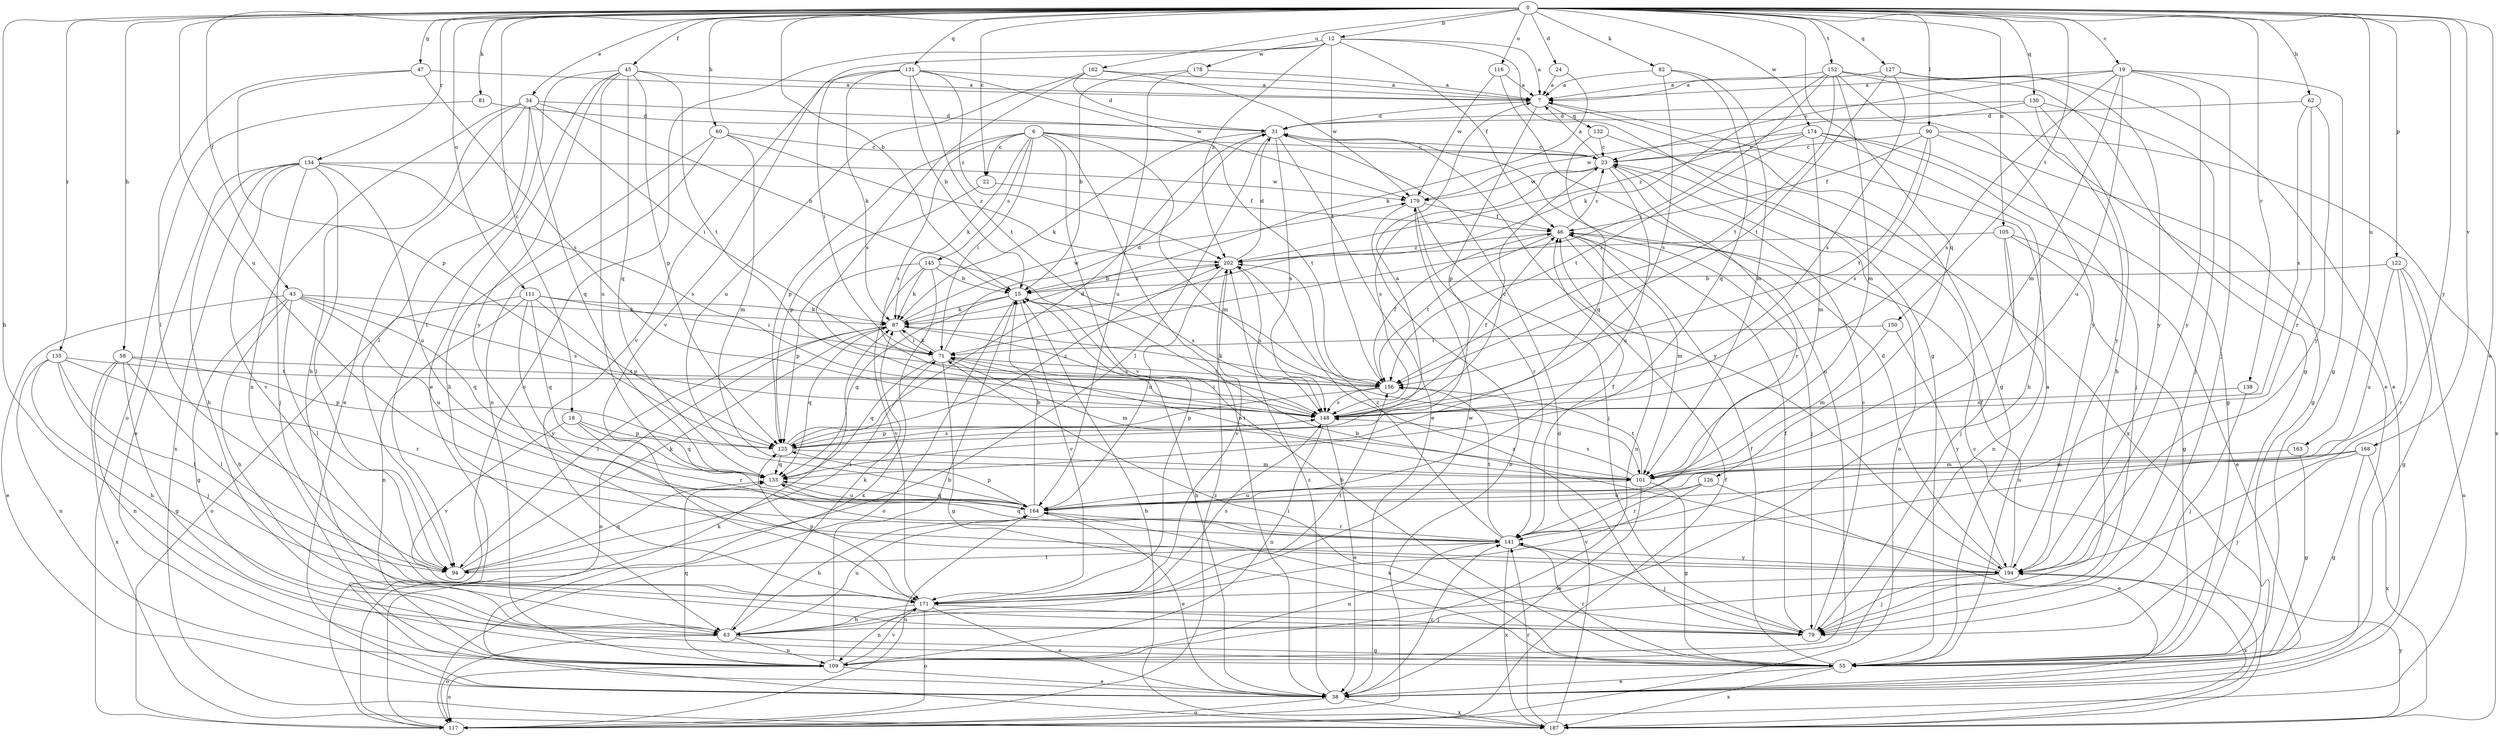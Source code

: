 strict digraph  {
0;
6;
7;
12;
15;
18;
19;
22;
23;
24;
31;
34;
38;
43;
45;
46;
47;
55;
58;
60;
62;
63;
71;
79;
81;
82;
87;
90;
94;
101;
105;
109;
111;
116;
117;
122;
125;
126;
127;
130;
131;
132;
133;
134;
135;
138;
141;
145;
148;
150;
152;
156;
162;
163;
164;
168;
171;
174;
178;
179;
187;
194;
202;
0 -> 12  [label=b];
0 -> 15  [label=b];
0 -> 18  [label=c];
0 -> 19  [label=c];
0 -> 22  [label=c];
0 -> 24  [label=d];
0 -> 34  [label=e];
0 -> 38  [label=e];
0 -> 43  [label=f];
0 -> 45  [label=f];
0 -> 47  [label=g];
0 -> 58  [label=h];
0 -> 60  [label=h];
0 -> 62  [label=h];
0 -> 63  [label=h];
0 -> 81  [label=k];
0 -> 82  [label=k];
0 -> 90  [label=l];
0 -> 105  [label=n];
0 -> 111  [label=o];
0 -> 116  [label=o];
0 -> 122  [label=p];
0 -> 126  [label=q];
0 -> 127  [label=q];
0 -> 130  [label=q];
0 -> 131  [label=q];
0 -> 134  [label=r];
0 -> 135  [label=r];
0 -> 138  [label=r];
0 -> 150  [label=t];
0 -> 152  [label=t];
0 -> 162  [label=u];
0 -> 163  [label=u];
0 -> 164  [label=u];
0 -> 168  [label=v];
0 -> 174  [label=w];
0 -> 194  [label=y];
6 -> 22  [label=c];
6 -> 23  [label=c];
6 -> 38  [label=e];
6 -> 71  [label=i];
6 -> 87  [label=k];
6 -> 101  [label=m];
6 -> 125  [label=p];
6 -> 145  [label=s];
6 -> 148  [label=s];
6 -> 156  [label=t];
6 -> 171  [label=v];
7 -> 31  [label=d];
7 -> 55  [label=g];
7 -> 125  [label=p];
7 -> 132  [label=q];
12 -> 7  [label=a];
12 -> 46  [label=f];
12 -> 55  [label=g];
12 -> 117  [label=o];
12 -> 156  [label=t];
12 -> 171  [label=v];
12 -> 178  [label=w];
12 -> 202  [label=z];
15 -> 87  [label=k];
15 -> 117  [label=o];
15 -> 133  [label=q];
15 -> 171  [label=v];
15 -> 202  [label=z];
18 -> 125  [label=p];
18 -> 133  [label=q];
18 -> 141  [label=r];
18 -> 171  [label=v];
19 -> 7  [label=a];
19 -> 23  [label=c];
19 -> 55  [label=g];
19 -> 79  [label=j];
19 -> 101  [label=m];
19 -> 148  [label=s];
19 -> 164  [label=u];
19 -> 194  [label=y];
22 -> 46  [label=f];
22 -> 125  [label=p];
23 -> 7  [label=a];
23 -> 117  [label=o];
23 -> 141  [label=r];
23 -> 148  [label=s];
23 -> 164  [label=u];
23 -> 179  [label=w];
24 -> 7  [label=a];
24 -> 87  [label=k];
31 -> 23  [label=c];
31 -> 38  [label=e];
31 -> 87  [label=k];
31 -> 94  [label=l];
31 -> 148  [label=s];
31 -> 194  [label=y];
34 -> 15  [label=b];
34 -> 31  [label=d];
34 -> 38  [label=e];
34 -> 63  [label=h];
34 -> 71  [label=i];
34 -> 94  [label=l];
34 -> 109  [label=n];
34 -> 133  [label=q];
38 -> 15  [label=b];
38 -> 117  [label=o];
38 -> 141  [label=r];
38 -> 187  [label=x];
38 -> 202  [label=z];
43 -> 38  [label=e];
43 -> 55  [label=g];
43 -> 63  [label=h];
43 -> 87  [label=k];
43 -> 94  [label=l];
43 -> 133  [label=q];
43 -> 148  [label=s];
43 -> 164  [label=u];
45 -> 7  [label=a];
45 -> 38  [label=e];
45 -> 94  [label=l];
45 -> 125  [label=p];
45 -> 133  [label=q];
45 -> 156  [label=t];
45 -> 164  [label=u];
45 -> 194  [label=y];
46 -> 23  [label=c];
46 -> 79  [label=j];
46 -> 101  [label=m];
46 -> 109  [label=n];
46 -> 156  [label=t];
46 -> 202  [label=z];
47 -> 7  [label=a];
47 -> 94  [label=l];
47 -> 125  [label=p];
47 -> 148  [label=s];
55 -> 7  [label=a];
55 -> 15  [label=b];
55 -> 38  [label=e];
55 -> 46  [label=f];
55 -> 71  [label=i];
55 -> 141  [label=r];
55 -> 187  [label=x];
58 -> 55  [label=g];
58 -> 94  [label=l];
58 -> 109  [label=n];
58 -> 125  [label=p];
58 -> 156  [label=t];
58 -> 187  [label=x];
60 -> 23  [label=c];
60 -> 63  [label=h];
60 -> 101  [label=m];
60 -> 109  [label=n];
60 -> 202  [label=z];
62 -> 31  [label=d];
62 -> 141  [label=r];
62 -> 148  [label=s];
62 -> 194  [label=y];
63 -> 55  [label=g];
63 -> 87  [label=k];
63 -> 109  [label=n];
63 -> 117  [label=o];
63 -> 164  [label=u];
63 -> 179  [label=w];
71 -> 31  [label=d];
71 -> 55  [label=g];
71 -> 87  [label=k];
71 -> 101  [label=m];
71 -> 133  [label=q];
71 -> 156  [label=t];
79 -> 23  [label=c];
79 -> 46  [label=f];
79 -> 164  [label=u];
79 -> 202  [label=z];
81 -> 31  [label=d];
81 -> 117  [label=o];
82 -> 7  [label=a];
82 -> 101  [label=m];
82 -> 133  [label=q];
82 -> 148  [label=s];
87 -> 71  [label=i];
87 -> 94  [label=l];
87 -> 117  [label=o];
87 -> 133  [label=q];
87 -> 148  [label=s];
87 -> 179  [label=w];
90 -> 23  [label=c];
90 -> 46  [label=f];
90 -> 55  [label=g];
90 -> 148  [label=s];
90 -> 156  [label=t];
90 -> 187  [label=x];
94 -> 71  [label=i];
94 -> 87  [label=k];
94 -> 133  [label=q];
101 -> 38  [label=e];
101 -> 55  [label=g];
101 -> 71  [label=i];
101 -> 148  [label=s];
101 -> 156  [label=t];
101 -> 164  [label=u];
105 -> 38  [label=e];
105 -> 55  [label=g];
105 -> 79  [label=j];
105 -> 109  [label=n];
105 -> 202  [label=z];
109 -> 15  [label=b];
109 -> 38  [label=e];
109 -> 117  [label=o];
109 -> 133  [label=q];
109 -> 171  [label=v];
111 -> 71  [label=i];
111 -> 87  [label=k];
111 -> 109  [label=n];
111 -> 117  [label=o];
111 -> 125  [label=p];
111 -> 133  [label=q];
111 -> 194  [label=y];
116 -> 7  [label=a];
116 -> 109  [label=n];
116 -> 179  [label=w];
117 -> 46  [label=f];
117 -> 87  [label=k];
117 -> 164  [label=u];
117 -> 202  [label=z];
122 -> 15  [label=b];
122 -> 55  [label=g];
122 -> 117  [label=o];
122 -> 141  [label=r];
122 -> 164  [label=u];
125 -> 7  [label=a];
125 -> 31  [label=d];
125 -> 101  [label=m];
125 -> 133  [label=q];
125 -> 148  [label=s];
125 -> 202  [label=z];
126 -> 38  [label=e];
126 -> 141  [label=r];
126 -> 164  [label=u];
126 -> 171  [label=v];
127 -> 7  [label=a];
127 -> 38  [label=e];
127 -> 148  [label=s];
127 -> 156  [label=t];
127 -> 194  [label=y];
130 -> 31  [label=d];
130 -> 63  [label=h];
130 -> 79  [label=j];
130 -> 194  [label=y];
130 -> 202  [label=z];
131 -> 7  [label=a];
131 -> 15  [label=b];
131 -> 71  [label=i];
131 -> 87  [label=k];
131 -> 156  [label=t];
131 -> 171  [label=v];
131 -> 179  [label=w];
131 -> 202  [label=z];
132 -> 23  [label=c];
132 -> 133  [label=q];
132 -> 187  [label=x];
133 -> 164  [label=u];
134 -> 38  [label=e];
134 -> 63  [label=h];
134 -> 79  [label=j];
134 -> 94  [label=l];
134 -> 148  [label=s];
134 -> 164  [label=u];
134 -> 171  [label=v];
134 -> 179  [label=w];
134 -> 187  [label=x];
135 -> 63  [label=h];
135 -> 79  [label=j];
135 -> 94  [label=l];
135 -> 109  [label=n];
135 -> 141  [label=r];
135 -> 156  [label=t];
138 -> 79  [label=j];
138 -> 148  [label=s];
141 -> 46  [label=f];
141 -> 79  [label=j];
141 -> 94  [label=l];
141 -> 109  [label=n];
141 -> 133  [label=q];
141 -> 156  [label=t];
141 -> 187  [label=x];
141 -> 194  [label=y];
141 -> 202  [label=z];
145 -> 15  [label=b];
145 -> 87  [label=k];
145 -> 125  [label=p];
145 -> 148  [label=s];
145 -> 171  [label=v];
145 -> 187  [label=x];
148 -> 23  [label=c];
148 -> 38  [label=e];
148 -> 46  [label=f];
148 -> 71  [label=i];
148 -> 109  [label=n];
148 -> 125  [label=p];
150 -> 71  [label=i];
150 -> 101  [label=m];
150 -> 194  [label=y];
152 -> 7  [label=a];
152 -> 38  [label=e];
152 -> 55  [label=g];
152 -> 71  [label=i];
152 -> 87  [label=k];
152 -> 101  [label=m];
152 -> 156  [label=t];
152 -> 194  [label=y];
156 -> 46  [label=f];
156 -> 87  [label=k];
156 -> 125  [label=p];
156 -> 148  [label=s];
162 -> 7  [label=a];
162 -> 31  [label=d];
162 -> 148  [label=s];
162 -> 164  [label=u];
162 -> 179  [label=w];
163 -> 55  [label=g];
163 -> 101  [label=m];
164 -> 15  [label=b];
164 -> 38  [label=e];
164 -> 63  [label=h];
164 -> 125  [label=p];
164 -> 133  [label=q];
164 -> 141  [label=r];
168 -> 55  [label=g];
168 -> 79  [label=j];
168 -> 101  [label=m];
168 -> 164  [label=u];
168 -> 187  [label=x];
171 -> 38  [label=e];
171 -> 63  [label=h];
171 -> 79  [label=j];
171 -> 109  [label=n];
171 -> 117  [label=o];
171 -> 125  [label=p];
171 -> 148  [label=s];
171 -> 156  [label=t];
174 -> 23  [label=c];
174 -> 55  [label=g];
174 -> 63  [label=h];
174 -> 79  [label=j];
174 -> 101  [label=m];
174 -> 156  [label=t];
174 -> 179  [label=w];
178 -> 7  [label=a];
178 -> 15  [label=b];
178 -> 164  [label=u];
179 -> 46  [label=f];
179 -> 79  [label=j];
179 -> 117  [label=o];
179 -> 141  [label=r];
187 -> 15  [label=b];
187 -> 23  [label=c];
187 -> 31  [label=d];
187 -> 141  [label=r];
187 -> 194  [label=y];
194 -> 15  [label=b];
194 -> 31  [label=d];
194 -> 46  [label=f];
194 -> 79  [label=j];
194 -> 171  [label=v];
194 -> 187  [label=x];
202 -> 15  [label=b];
202 -> 31  [label=d];
202 -> 148  [label=s];
202 -> 164  [label=u];
202 -> 171  [label=v];
}
